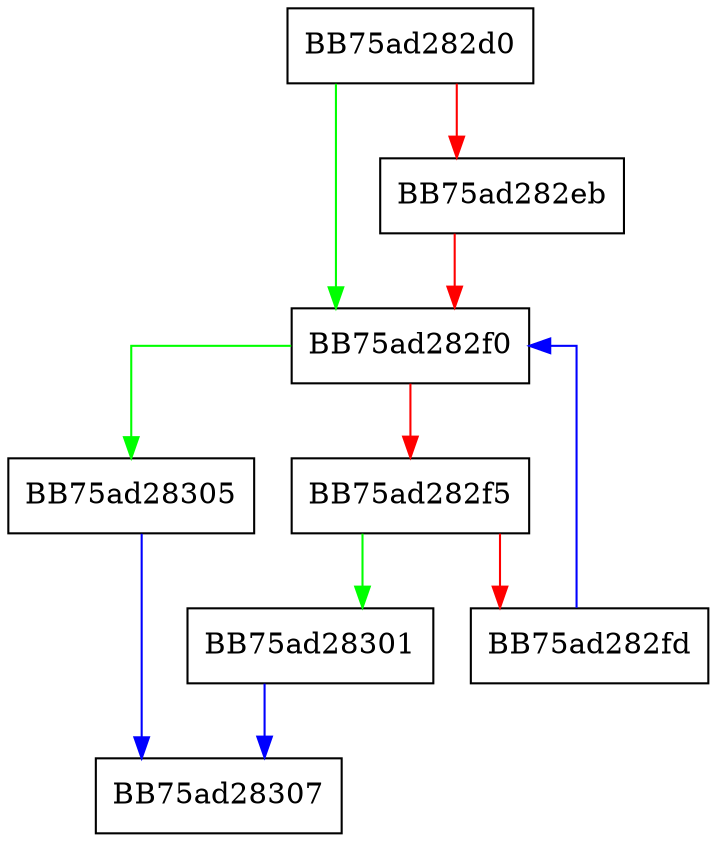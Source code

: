 digraph IsIDInChain {
  node [shape="box"];
  graph [splines=ortho];
  BB75ad282d0 -> BB75ad282f0 [color="green"];
  BB75ad282d0 -> BB75ad282eb [color="red"];
  BB75ad282eb -> BB75ad282f0 [color="red"];
  BB75ad282f0 -> BB75ad28305 [color="green"];
  BB75ad282f0 -> BB75ad282f5 [color="red"];
  BB75ad282f5 -> BB75ad28301 [color="green"];
  BB75ad282f5 -> BB75ad282fd [color="red"];
  BB75ad282fd -> BB75ad282f0 [color="blue"];
  BB75ad28301 -> BB75ad28307 [color="blue"];
  BB75ad28305 -> BB75ad28307 [color="blue"];
}